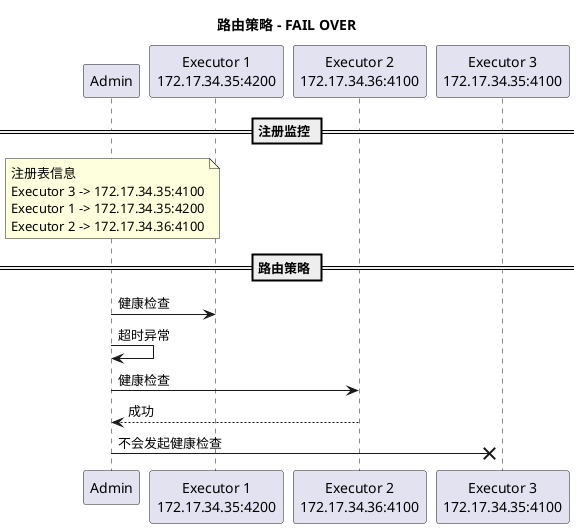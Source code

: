 @startuml
title 路由策略 - FAIL OVER

participant a as "Admin" order 10
participant e1 as "Executor 1\n172.17.34.35:4200" order 20
participant e2 as "Executor 2\n172.17.34.36:4100" order 30
participant e3 as "Executor 3\n172.17.34.35:4100" order 40

== 注册监控 ==
note over a
    注册表信息
    Executor 3 -> 172.17.34.35:4100
    Executor 1 -> 172.17.34.35:4200
    Executor 2 -> 172.17.34.36:4100
end note

== 路由策略 ==
a -> e1 : 健康检查
a -> a : 超时异常
a -> e2 : 健康检查
a <-- e2 : 成功
a ->X e3: 不会发起健康检查
@enduml
